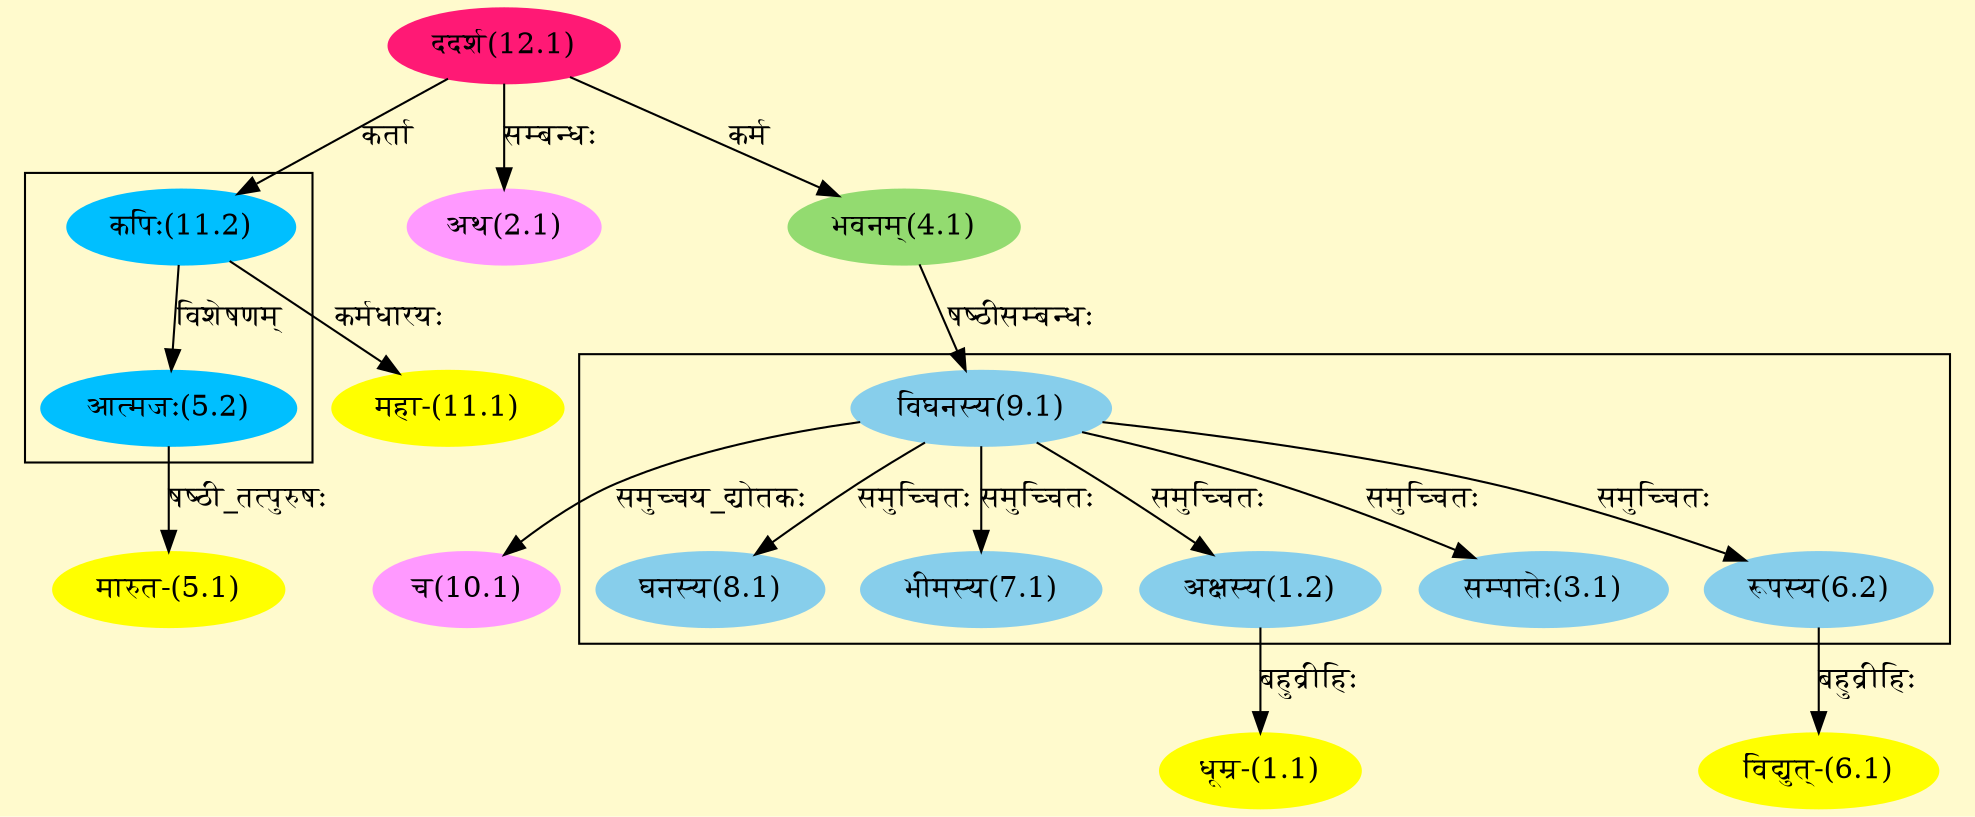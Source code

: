 digraph G{
rankdir=BT;
 compound=true;
 bgcolor="lemonchiffon1";

subgraph cluster_1{
Node1_2 [style=filled, color="#87CEEB" label = "अक्षस्य(1.2)"]
Node9_1 [style=filled, color="#87CEEB" label = "विघनस्य(9.1)"]
Node3_1 [style=filled, color="#87CEEB" label = "सम्पातेः(3.1)"]
Node6_2 [style=filled, color="#87CEEB" label = "रूपस्य(6.2)"]
Node7_1 [style=filled, color="#87CEEB" label = "भीमस्य(7.1)"]
Node8_1 [style=filled, color="#87CEEB" label = "घनस्य(8.1)"]

}

subgraph cluster_2{
Node5_2 [style=filled, color="#00BFFF" label = "आत्मजः(5.2)"]
Node11_2 [style=filled, color="#00BFFF" label = "कपिः(11.2)"]

}
Node1_1 [style=filled, color="#FFFF00" label = "धूम्र-(1.1)"]
Node1_2 [style=filled, color="#87CEEB" label = "अक्षस्य(1.2)"]
Node2_1 [style=filled, color="#FF99FF" label = "अथ(2.1)"]
Node12_1 [style=filled, color="#FF1975" label = "ददर्श(12.1)"]
Node4_1 [style=filled, color="#93DB70" label = "भवनम्(4.1)"]
Node5_1 [style=filled, color="#FFFF00" label = "मारुत-(5.1)"]
Node5_2 [style=filled, color="#00BFFF" label = "आत्मजः(5.2)"]
Node6_1 [style=filled, color="#FFFF00" label = "विद्युत्-(6.1)"]
Node6_2 [style=filled, color="#87CEEB" label = "रूपस्य(6.2)"]
Node9_1 [style=filled, color="#87CEEB" label = "विघनस्य(9.1)"]
Node10_1 [style=filled, color="#FF99FF" label = "च(10.1)"]
Node11_1 [style=filled, color="#FFFF00" label = "महा-(11.1)"]
Node11_2 [style=filled, color="#00BFFF" label = "कपिः(11.2)"]
/* Start of Relations section */

Node1_1 -> Node1_2 [  label="बहुव्रीहिः"  dir="back" ]
Node1_2 -> Node9_1 [  label="समुच्चितः"  dir="back" ]
Node2_1 -> Node12_1 [  label="सम्बन्धः"  dir="back" ]
Node3_1 -> Node9_1 [  label="समुच्चितः"  dir="back" ]
Node4_1 -> Node12_1 [  label="कर्म"  dir="back" ]
Node5_1 -> Node5_2 [  label="षष्ठी_तत्पुरुषः"  dir="back" ]
Node5_2 -> Node11_2 [  label="विशेषणम्"  dir="back" ]
Node6_1 -> Node6_2 [  label="बहुव्रीहिः"  dir="back" ]
Node6_2 -> Node9_1 [  label="समुच्चितः"  dir="back" ]
Node7_1 -> Node9_1 [  label="समुच्चितः"  dir="back" ]
Node8_1 -> Node9_1 [  label="समुच्चितः"  dir="back" ]
Node9_1 -> Node4_1 [  label="षष्ठीसम्बन्धः"  dir="back" ]
Node10_1 -> Node9_1 [  label="समुच्चय_द्योतकः"  dir="back" ]
Node11_1 -> Node11_2 [  label="कर्मधारयः"  dir="back" ]
Node11_2 -> Node12_1 [  label="कर्ता"  dir="back" ]
}
